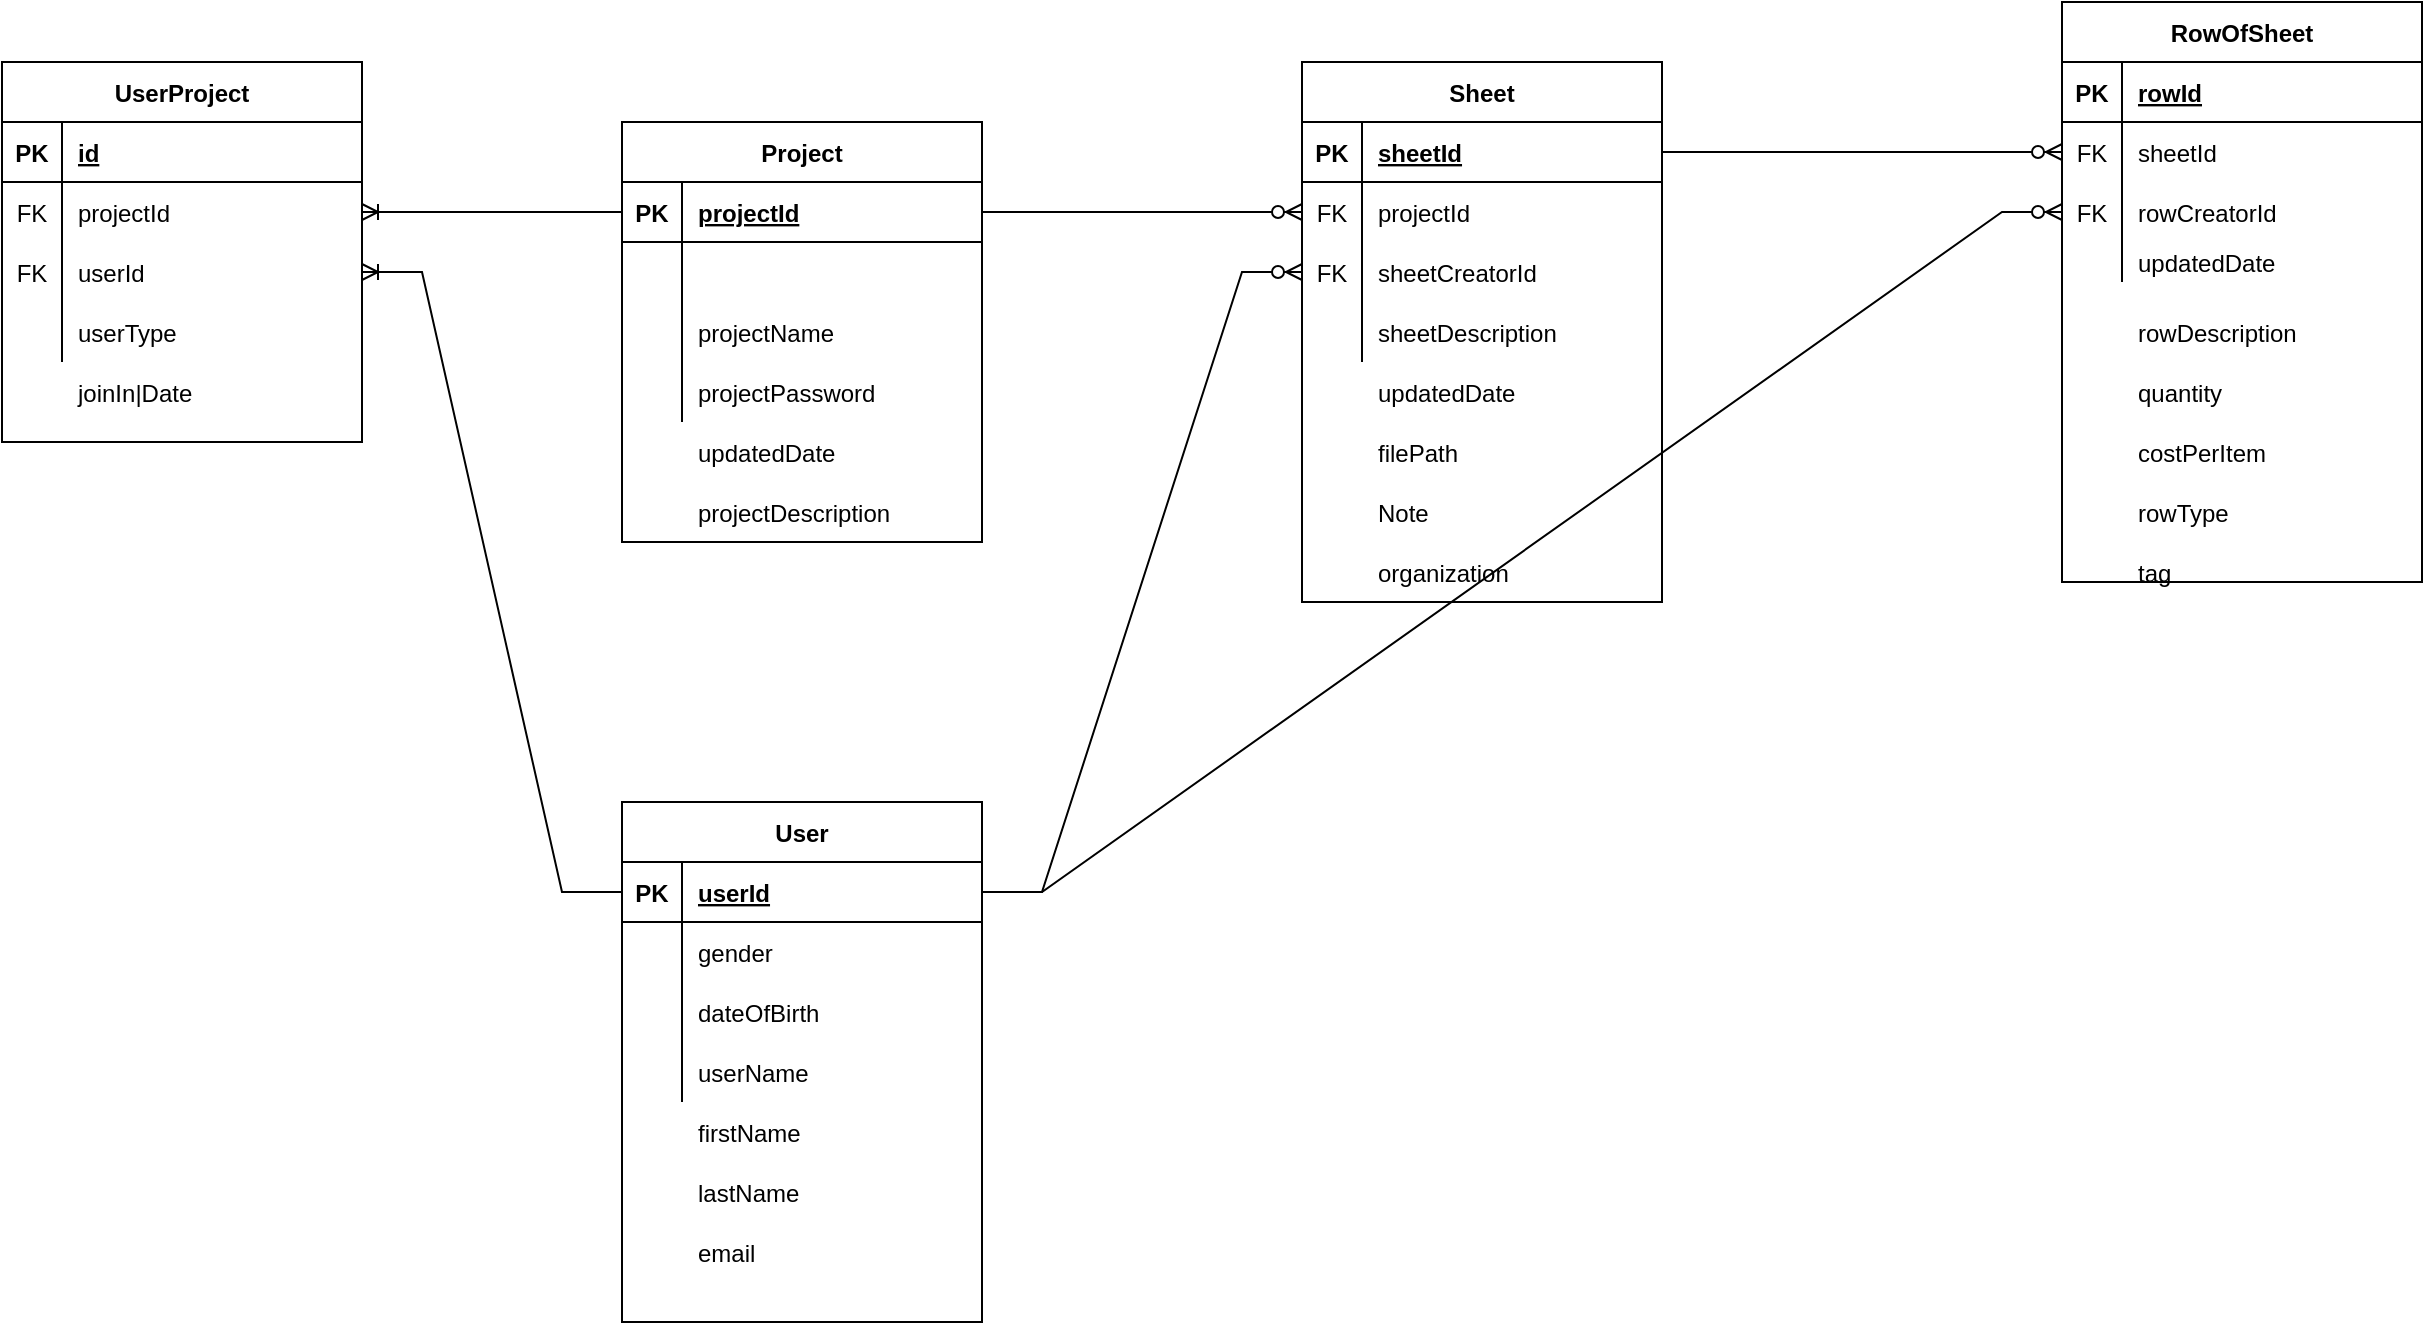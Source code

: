 <mxfile version="20.8.16" type="device"><diagram name="Page-1" id="GtS-BWvYR2KSkRvrfYnb"><mxGraphModel dx="239" dy="1596" grid="1" gridSize="10" guides="1" tooltips="1" connect="1" arrows="1" fold="1" page="1" pageScale="1" pageWidth="850" pageHeight="1100" math="0" shadow="0"><root><mxCell id="0"/><mxCell id="1" parent="0"/><mxCell id="nzZ1ll-xmdAFz43O-sZL-13" value="User" style="shape=table;startSize=30;container=1;collapsible=1;childLayout=tableLayout;fixedRows=1;rowLines=0;fontStyle=1;align=center;resizeLast=1;" parent="1" vertex="1"><mxGeometry x="1200" y="-50" width="180" height="260" as="geometry"/></mxCell><mxCell id="nzZ1ll-xmdAFz43O-sZL-14" value="" style="shape=tableRow;horizontal=0;startSize=0;swimlaneHead=0;swimlaneBody=0;fillColor=none;collapsible=0;dropTarget=0;points=[[0,0.5],[1,0.5]];portConstraint=eastwest;top=0;left=0;right=0;bottom=1;" parent="nzZ1ll-xmdAFz43O-sZL-13" vertex="1"><mxGeometry y="30" width="180" height="30" as="geometry"/></mxCell><mxCell id="nzZ1ll-xmdAFz43O-sZL-15" value="PK" style="shape=partialRectangle;connectable=0;fillColor=none;top=0;left=0;bottom=0;right=0;fontStyle=1;overflow=hidden;" parent="nzZ1ll-xmdAFz43O-sZL-14" vertex="1"><mxGeometry width="30" height="30" as="geometry"><mxRectangle width="30" height="30" as="alternateBounds"/></mxGeometry></mxCell><mxCell id="nzZ1ll-xmdAFz43O-sZL-16" value="userId" style="shape=partialRectangle;connectable=0;fillColor=none;top=0;left=0;bottom=0;right=0;align=left;spacingLeft=6;fontStyle=5;overflow=hidden;" parent="nzZ1ll-xmdAFz43O-sZL-14" vertex="1"><mxGeometry x="30" width="150" height="30" as="geometry"><mxRectangle width="150" height="30" as="alternateBounds"/></mxGeometry></mxCell><mxCell id="nzZ1ll-xmdAFz43O-sZL-17" value="" style="shape=tableRow;horizontal=0;startSize=0;swimlaneHead=0;swimlaneBody=0;fillColor=none;collapsible=0;dropTarget=0;points=[[0,0.5],[1,0.5]];portConstraint=eastwest;top=0;left=0;right=0;bottom=0;" parent="nzZ1ll-xmdAFz43O-sZL-13" vertex="1"><mxGeometry y="60" width="180" height="30" as="geometry"/></mxCell><mxCell id="nzZ1ll-xmdAFz43O-sZL-18" value="" style="shape=partialRectangle;connectable=0;fillColor=none;top=0;left=0;bottom=0;right=0;editable=1;overflow=hidden;" parent="nzZ1ll-xmdAFz43O-sZL-17" vertex="1"><mxGeometry width="30" height="30" as="geometry"><mxRectangle width="30" height="30" as="alternateBounds"/></mxGeometry></mxCell><mxCell id="nzZ1ll-xmdAFz43O-sZL-19" value="gender" style="shape=partialRectangle;connectable=0;fillColor=none;top=0;left=0;bottom=0;right=0;align=left;spacingLeft=6;overflow=hidden;" parent="nzZ1ll-xmdAFz43O-sZL-17" vertex="1"><mxGeometry x="30" width="150" height="30" as="geometry"><mxRectangle width="150" height="30" as="alternateBounds"/></mxGeometry></mxCell><mxCell id="nzZ1ll-xmdAFz43O-sZL-20" value="" style="shape=tableRow;horizontal=0;startSize=0;swimlaneHead=0;swimlaneBody=0;fillColor=none;collapsible=0;dropTarget=0;points=[[0,0.5],[1,0.5]];portConstraint=eastwest;top=0;left=0;right=0;bottom=0;" parent="nzZ1ll-xmdAFz43O-sZL-13" vertex="1"><mxGeometry y="90" width="180" height="30" as="geometry"/></mxCell><mxCell id="nzZ1ll-xmdAFz43O-sZL-21" value="" style="shape=partialRectangle;connectable=0;fillColor=none;top=0;left=0;bottom=0;right=0;editable=1;overflow=hidden;" parent="nzZ1ll-xmdAFz43O-sZL-20" vertex="1"><mxGeometry width="30" height="30" as="geometry"><mxRectangle width="30" height="30" as="alternateBounds"/></mxGeometry></mxCell><mxCell id="nzZ1ll-xmdAFz43O-sZL-22" value="dateOfBirth" style="shape=partialRectangle;connectable=0;fillColor=none;top=0;left=0;bottom=0;right=0;align=left;spacingLeft=6;overflow=hidden;" parent="nzZ1ll-xmdAFz43O-sZL-20" vertex="1"><mxGeometry x="30" width="150" height="30" as="geometry"><mxRectangle width="150" height="30" as="alternateBounds"/></mxGeometry></mxCell><mxCell id="nzZ1ll-xmdAFz43O-sZL-23" value="" style="shape=tableRow;horizontal=0;startSize=0;swimlaneHead=0;swimlaneBody=0;fillColor=none;collapsible=0;dropTarget=0;points=[[0,0.5],[1,0.5]];portConstraint=eastwest;top=0;left=0;right=0;bottom=0;" parent="nzZ1ll-xmdAFz43O-sZL-13" vertex="1"><mxGeometry y="120" width="180" height="30" as="geometry"/></mxCell><mxCell id="nzZ1ll-xmdAFz43O-sZL-24" value="" style="shape=partialRectangle;connectable=0;fillColor=none;top=0;left=0;bottom=0;right=0;editable=1;overflow=hidden;" parent="nzZ1ll-xmdAFz43O-sZL-23" vertex="1"><mxGeometry width="30" height="30" as="geometry"><mxRectangle width="30" height="30" as="alternateBounds"/></mxGeometry></mxCell><mxCell id="nzZ1ll-xmdAFz43O-sZL-25" value="userName" style="shape=partialRectangle;connectable=0;fillColor=none;top=0;left=0;bottom=0;right=0;align=left;spacingLeft=6;overflow=hidden;" parent="nzZ1ll-xmdAFz43O-sZL-23" vertex="1"><mxGeometry x="30" width="150" height="30" as="geometry"><mxRectangle width="150" height="30" as="alternateBounds"/></mxGeometry></mxCell><mxCell id="nzZ1ll-xmdAFz43O-sZL-26" value="Project" style="shape=table;startSize=30;container=1;collapsible=1;childLayout=tableLayout;fixedRows=1;rowLines=0;fontStyle=1;align=center;resizeLast=1;" parent="1" vertex="1"><mxGeometry x="1200" y="-390" width="180" height="210" as="geometry"/></mxCell><mxCell id="nzZ1ll-xmdAFz43O-sZL-27" value="" style="shape=tableRow;horizontal=0;startSize=0;swimlaneHead=0;swimlaneBody=0;fillColor=none;collapsible=0;dropTarget=0;points=[[0,0.5],[1,0.5]];portConstraint=eastwest;top=0;left=0;right=0;bottom=1;" parent="nzZ1ll-xmdAFz43O-sZL-26" vertex="1"><mxGeometry y="30" width="180" height="30" as="geometry"/></mxCell><mxCell id="nzZ1ll-xmdAFz43O-sZL-28" value="PK" style="shape=partialRectangle;connectable=0;fillColor=none;top=0;left=0;bottom=0;right=0;fontStyle=1;overflow=hidden;" parent="nzZ1ll-xmdAFz43O-sZL-27" vertex="1"><mxGeometry width="30" height="30" as="geometry"><mxRectangle width="30" height="30" as="alternateBounds"/></mxGeometry></mxCell><mxCell id="nzZ1ll-xmdAFz43O-sZL-29" value="projectId" style="shape=partialRectangle;connectable=0;fillColor=none;top=0;left=0;bottom=0;right=0;align=left;spacingLeft=6;fontStyle=5;overflow=hidden;" parent="nzZ1ll-xmdAFz43O-sZL-27" vertex="1"><mxGeometry x="30" width="150" height="30" as="geometry"><mxRectangle width="150" height="30" as="alternateBounds"/></mxGeometry></mxCell><mxCell id="nzZ1ll-xmdAFz43O-sZL-30" value="" style="shape=tableRow;horizontal=0;startSize=0;swimlaneHead=0;swimlaneBody=0;fillColor=none;collapsible=0;dropTarget=0;points=[[0,0.5],[1,0.5]];portConstraint=eastwest;top=0;left=0;right=0;bottom=0;" parent="nzZ1ll-xmdAFz43O-sZL-26" vertex="1"><mxGeometry y="60" width="180" height="30" as="geometry"/></mxCell><mxCell id="nzZ1ll-xmdAFz43O-sZL-31" value="" style="shape=partialRectangle;connectable=0;fillColor=none;top=0;left=0;bottom=0;right=0;editable=1;overflow=hidden;" parent="nzZ1ll-xmdAFz43O-sZL-30" vertex="1"><mxGeometry width="30" height="30" as="geometry"><mxRectangle width="30" height="30" as="alternateBounds"/></mxGeometry></mxCell><mxCell id="nzZ1ll-xmdAFz43O-sZL-32" value="" style="shape=partialRectangle;connectable=0;fillColor=none;top=0;left=0;bottom=0;right=0;align=left;spacingLeft=6;overflow=hidden;" parent="nzZ1ll-xmdAFz43O-sZL-30" vertex="1"><mxGeometry x="30" width="150" height="30" as="geometry"><mxRectangle width="150" height="30" as="alternateBounds"/></mxGeometry></mxCell><mxCell id="nzZ1ll-xmdAFz43O-sZL-33" value="" style="shape=tableRow;horizontal=0;startSize=0;swimlaneHead=0;swimlaneBody=0;fillColor=none;collapsible=0;dropTarget=0;points=[[0,0.5],[1,0.5]];portConstraint=eastwest;top=0;left=0;right=0;bottom=0;" parent="nzZ1ll-xmdAFz43O-sZL-26" vertex="1"><mxGeometry y="90" width="180" height="30" as="geometry"/></mxCell><mxCell id="nzZ1ll-xmdAFz43O-sZL-34" value="" style="shape=partialRectangle;connectable=0;fillColor=none;top=0;left=0;bottom=0;right=0;editable=1;overflow=hidden;" parent="nzZ1ll-xmdAFz43O-sZL-33" vertex="1"><mxGeometry width="30" height="30" as="geometry"><mxRectangle width="30" height="30" as="alternateBounds"/></mxGeometry></mxCell><mxCell id="nzZ1ll-xmdAFz43O-sZL-35" value="projectName" style="shape=partialRectangle;connectable=0;fillColor=none;top=0;left=0;bottom=0;right=0;align=left;spacingLeft=6;overflow=hidden;" parent="nzZ1ll-xmdAFz43O-sZL-33" vertex="1"><mxGeometry x="30" width="150" height="30" as="geometry"><mxRectangle width="150" height="30" as="alternateBounds"/></mxGeometry></mxCell><mxCell id="nzZ1ll-xmdAFz43O-sZL-36" value="" style="shape=tableRow;horizontal=0;startSize=0;swimlaneHead=0;swimlaneBody=0;fillColor=none;collapsible=0;dropTarget=0;points=[[0,0.5],[1,0.5]];portConstraint=eastwest;top=0;left=0;right=0;bottom=0;" parent="nzZ1ll-xmdAFz43O-sZL-26" vertex="1"><mxGeometry y="120" width="180" height="30" as="geometry"/></mxCell><mxCell id="nzZ1ll-xmdAFz43O-sZL-37" value="" style="shape=partialRectangle;connectable=0;fillColor=none;top=0;left=0;bottom=0;right=0;editable=1;overflow=hidden;" parent="nzZ1ll-xmdAFz43O-sZL-36" vertex="1"><mxGeometry width="30" height="30" as="geometry"><mxRectangle width="30" height="30" as="alternateBounds"/></mxGeometry></mxCell><mxCell id="nzZ1ll-xmdAFz43O-sZL-38" value="projectPassword" style="shape=partialRectangle;connectable=0;fillColor=none;top=0;left=0;bottom=0;right=0;align=left;spacingLeft=6;overflow=hidden;" parent="nzZ1ll-xmdAFz43O-sZL-36" vertex="1"><mxGeometry x="30" width="150" height="30" as="geometry"><mxRectangle width="150" height="30" as="alternateBounds"/></mxGeometry></mxCell><mxCell id="nzZ1ll-xmdAFz43O-sZL-40" value="projectDescription" style="shape=partialRectangle;connectable=0;fillColor=none;top=0;left=0;bottom=0;right=0;align=left;spacingLeft=6;overflow=hidden;" parent="1" vertex="1"><mxGeometry x="1230" y="-210" width="150" height="30" as="geometry"><mxRectangle width="150" height="30" as="alternateBounds"/></mxGeometry></mxCell><mxCell id="nzZ1ll-xmdAFz43O-sZL-41" value="Sheet" style="shape=table;startSize=30;container=1;collapsible=1;childLayout=tableLayout;fixedRows=1;rowLines=0;fontStyle=1;align=center;resizeLast=1;" parent="1" vertex="1"><mxGeometry x="1540" y="-420" width="180" height="270" as="geometry"/></mxCell><mxCell id="nzZ1ll-xmdAFz43O-sZL-42" value="" style="shape=tableRow;horizontal=0;startSize=0;swimlaneHead=0;swimlaneBody=0;fillColor=none;collapsible=0;dropTarget=0;points=[[0,0.5],[1,0.5]];portConstraint=eastwest;top=0;left=0;right=0;bottom=1;" parent="nzZ1ll-xmdAFz43O-sZL-41" vertex="1"><mxGeometry y="30" width="180" height="30" as="geometry"/></mxCell><mxCell id="nzZ1ll-xmdAFz43O-sZL-43" value="PK" style="shape=partialRectangle;connectable=0;fillColor=none;top=0;left=0;bottom=0;right=0;fontStyle=1;overflow=hidden;" parent="nzZ1ll-xmdAFz43O-sZL-42" vertex="1"><mxGeometry width="30" height="30" as="geometry"><mxRectangle width="30" height="30" as="alternateBounds"/></mxGeometry></mxCell><mxCell id="nzZ1ll-xmdAFz43O-sZL-44" value="sheetId" style="shape=partialRectangle;connectable=0;fillColor=none;top=0;left=0;bottom=0;right=0;align=left;spacingLeft=6;fontStyle=5;overflow=hidden;" parent="nzZ1ll-xmdAFz43O-sZL-42" vertex="1"><mxGeometry x="30" width="150" height="30" as="geometry"><mxRectangle width="150" height="30" as="alternateBounds"/></mxGeometry></mxCell><mxCell id="nzZ1ll-xmdAFz43O-sZL-48" value="" style="shape=tableRow;horizontal=0;startSize=0;swimlaneHead=0;swimlaneBody=0;fillColor=none;collapsible=0;dropTarget=0;points=[[0,0.5],[1,0.5]];portConstraint=eastwest;top=0;left=0;right=0;bottom=0;" parent="nzZ1ll-xmdAFz43O-sZL-41" vertex="1"><mxGeometry y="60" width="180" height="30" as="geometry"/></mxCell><mxCell id="nzZ1ll-xmdAFz43O-sZL-49" value="FK" style="shape=partialRectangle;connectable=0;fillColor=none;top=0;left=0;bottom=0;right=0;editable=1;overflow=hidden;" parent="nzZ1ll-xmdAFz43O-sZL-48" vertex="1"><mxGeometry width="30" height="30" as="geometry"><mxRectangle width="30" height="30" as="alternateBounds"/></mxGeometry></mxCell><mxCell id="nzZ1ll-xmdAFz43O-sZL-50" value="projectId" style="shape=partialRectangle;connectable=0;fillColor=none;top=0;left=0;bottom=0;right=0;align=left;spacingLeft=6;overflow=hidden;" parent="nzZ1ll-xmdAFz43O-sZL-48" vertex="1"><mxGeometry x="30" width="150" height="30" as="geometry"><mxRectangle width="150" height="30" as="alternateBounds"/></mxGeometry></mxCell><mxCell id="nzZ1ll-xmdAFz43O-sZL-45" value="" style="shape=tableRow;horizontal=0;startSize=0;swimlaneHead=0;swimlaneBody=0;fillColor=none;collapsible=0;dropTarget=0;points=[[0,0.5],[1,0.5]];portConstraint=eastwest;top=0;left=0;right=0;bottom=0;" parent="nzZ1ll-xmdAFz43O-sZL-41" vertex="1"><mxGeometry y="90" width="180" height="30" as="geometry"/></mxCell><mxCell id="nzZ1ll-xmdAFz43O-sZL-46" value="FK" style="shape=partialRectangle;connectable=0;fillColor=none;top=0;left=0;bottom=0;right=0;editable=1;overflow=hidden;" parent="nzZ1ll-xmdAFz43O-sZL-45" vertex="1"><mxGeometry width="30" height="30" as="geometry"><mxRectangle width="30" height="30" as="alternateBounds"/></mxGeometry></mxCell><mxCell id="nzZ1ll-xmdAFz43O-sZL-47" value="sheetCreatorId" style="shape=partialRectangle;connectable=0;fillColor=none;top=0;left=0;bottom=0;right=0;align=left;spacingLeft=6;overflow=hidden;" parent="nzZ1ll-xmdAFz43O-sZL-45" vertex="1"><mxGeometry x="30" width="150" height="30" as="geometry"><mxRectangle width="150" height="30" as="alternateBounds"/></mxGeometry></mxCell><mxCell id="nzZ1ll-xmdAFz43O-sZL-51" value="" style="shape=tableRow;horizontal=0;startSize=0;swimlaneHead=0;swimlaneBody=0;fillColor=none;collapsible=0;dropTarget=0;points=[[0,0.5],[1,0.5]];portConstraint=eastwest;top=0;left=0;right=0;bottom=0;" parent="nzZ1ll-xmdAFz43O-sZL-41" vertex="1"><mxGeometry y="120" width="180" height="30" as="geometry"/></mxCell><mxCell id="nzZ1ll-xmdAFz43O-sZL-52" value="" style="shape=partialRectangle;connectable=0;fillColor=none;top=0;left=0;bottom=0;right=0;editable=1;overflow=hidden;" parent="nzZ1ll-xmdAFz43O-sZL-51" vertex="1"><mxGeometry width="30" height="30" as="geometry"><mxRectangle width="30" height="30" as="alternateBounds"/></mxGeometry></mxCell><mxCell id="nzZ1ll-xmdAFz43O-sZL-53" value="sheetDescription" style="shape=partialRectangle;connectable=0;fillColor=none;top=0;left=0;bottom=0;right=0;align=left;spacingLeft=6;overflow=hidden;" parent="nzZ1ll-xmdAFz43O-sZL-51" vertex="1"><mxGeometry x="30" width="150" height="30" as="geometry"><mxRectangle width="150" height="30" as="alternateBounds"/></mxGeometry></mxCell><mxCell id="nzZ1ll-xmdAFz43O-sZL-55" value="Note" style="shape=partialRectangle;connectable=0;fillColor=none;top=0;left=0;bottom=0;right=0;align=left;spacingLeft=6;overflow=hidden;" parent="1" vertex="1"><mxGeometry x="1570" y="-210" width="150" height="30" as="geometry"><mxRectangle width="150" height="30" as="alternateBounds"/></mxGeometry></mxCell><mxCell id="nzZ1ll-xmdAFz43O-sZL-56" value="filePath" style="shape=partialRectangle;connectable=0;fillColor=none;top=0;left=0;bottom=0;right=0;align=left;spacingLeft=6;overflow=hidden;" parent="1" vertex="1"><mxGeometry x="1570" y="-240" width="150" height="30" as="geometry"><mxRectangle width="150" height="30" as="alternateBounds"/></mxGeometry></mxCell><mxCell id="nzZ1ll-xmdAFz43O-sZL-73" value="updatedDate" style="shape=partialRectangle;connectable=0;fillColor=none;top=0;left=0;bottom=0;right=0;align=left;spacingLeft=6;overflow=hidden;" parent="1" vertex="1"><mxGeometry x="1230" y="-240" width="150" height="30" as="geometry"><mxRectangle width="150" height="30" as="alternateBounds"/></mxGeometry></mxCell><mxCell id="nzZ1ll-xmdAFz43O-sZL-90" value="updatedDate" style="shape=partialRectangle;connectable=0;fillColor=none;top=0;left=0;bottom=0;right=0;align=left;spacingLeft=6;overflow=hidden;" parent="1" vertex="1"><mxGeometry x="1570" y="-270" width="150" height="30" as="geometry"><mxRectangle width="150" height="30" as="alternateBounds"/></mxGeometry></mxCell><mxCell id="nzZ1ll-xmdAFz43O-sZL-93" value="RowOfSheet" style="shape=table;startSize=30;container=1;collapsible=1;childLayout=tableLayout;fixedRows=1;rowLines=0;fontStyle=1;align=center;resizeLast=1;" parent="1" vertex="1"><mxGeometry x="1920" y="-450" width="180" height="290" as="geometry"/></mxCell><mxCell id="nzZ1ll-xmdAFz43O-sZL-94" value="" style="shape=tableRow;horizontal=0;startSize=0;swimlaneHead=0;swimlaneBody=0;fillColor=none;collapsible=0;dropTarget=0;points=[[0,0.5],[1,0.5]];portConstraint=eastwest;top=0;left=0;right=0;bottom=1;" parent="nzZ1ll-xmdAFz43O-sZL-93" vertex="1"><mxGeometry y="30" width="180" height="30" as="geometry"/></mxCell><mxCell id="nzZ1ll-xmdAFz43O-sZL-95" value="PK" style="shape=partialRectangle;connectable=0;fillColor=none;top=0;left=0;bottom=0;right=0;fontStyle=1;overflow=hidden;" parent="nzZ1ll-xmdAFz43O-sZL-94" vertex="1"><mxGeometry width="30" height="30" as="geometry"><mxRectangle width="30" height="30" as="alternateBounds"/></mxGeometry></mxCell><mxCell id="nzZ1ll-xmdAFz43O-sZL-96" value="rowId" style="shape=partialRectangle;connectable=0;fillColor=none;top=0;left=0;bottom=0;right=0;align=left;spacingLeft=6;fontStyle=5;overflow=hidden;" parent="nzZ1ll-xmdAFz43O-sZL-94" vertex="1"><mxGeometry x="30" width="150" height="30" as="geometry"><mxRectangle width="150" height="30" as="alternateBounds"/></mxGeometry></mxCell><mxCell id="nzZ1ll-xmdAFz43O-sZL-97" value="" style="shape=tableRow;horizontal=0;startSize=0;swimlaneHead=0;swimlaneBody=0;fillColor=none;collapsible=0;dropTarget=0;points=[[0,0.5],[1,0.5]];portConstraint=eastwest;top=0;left=0;right=0;bottom=0;" parent="nzZ1ll-xmdAFz43O-sZL-93" vertex="1"><mxGeometry y="60" width="180" height="30" as="geometry"/></mxCell><mxCell id="nzZ1ll-xmdAFz43O-sZL-98" value="FK" style="shape=partialRectangle;connectable=0;fillColor=none;top=0;left=0;bottom=0;right=0;editable=1;overflow=hidden;" parent="nzZ1ll-xmdAFz43O-sZL-97" vertex="1"><mxGeometry width="30" height="30" as="geometry"><mxRectangle width="30" height="30" as="alternateBounds"/></mxGeometry></mxCell><mxCell id="nzZ1ll-xmdAFz43O-sZL-99" value="sheetId" style="shape=partialRectangle;connectable=0;fillColor=none;top=0;left=0;bottom=0;right=0;align=left;spacingLeft=6;overflow=hidden;" parent="nzZ1ll-xmdAFz43O-sZL-97" vertex="1"><mxGeometry x="30" width="150" height="30" as="geometry"><mxRectangle width="150" height="30" as="alternateBounds"/></mxGeometry></mxCell><mxCell id="nzZ1ll-xmdAFz43O-sZL-100" value="" style="shape=tableRow;horizontal=0;startSize=0;swimlaneHead=0;swimlaneBody=0;fillColor=none;collapsible=0;dropTarget=0;points=[[0,0.5],[1,0.5]];portConstraint=eastwest;top=0;left=0;right=0;bottom=0;" parent="nzZ1ll-xmdAFz43O-sZL-93" vertex="1"><mxGeometry y="90" width="180" height="30" as="geometry"/></mxCell><mxCell id="nzZ1ll-xmdAFz43O-sZL-101" value="FK" style="shape=partialRectangle;connectable=0;fillColor=none;top=0;left=0;bottom=0;right=0;editable=1;overflow=hidden;" parent="nzZ1ll-xmdAFz43O-sZL-100" vertex="1"><mxGeometry width="30" height="30" as="geometry"><mxRectangle width="30" height="30" as="alternateBounds"/></mxGeometry></mxCell><mxCell id="nzZ1ll-xmdAFz43O-sZL-102" value="rowCreatorId" style="shape=partialRectangle;connectable=0;fillColor=none;top=0;left=0;bottom=0;right=0;align=left;spacingLeft=6;overflow=hidden;" parent="nzZ1ll-xmdAFz43O-sZL-100" vertex="1"><mxGeometry x="30" width="150" height="30" as="geometry"><mxRectangle width="150" height="30" as="alternateBounds"/></mxGeometry></mxCell><mxCell id="nzZ1ll-xmdAFz43O-sZL-103" value="" style="shape=tableRow;horizontal=0;startSize=0;swimlaneHead=0;swimlaneBody=0;fillColor=none;collapsible=0;dropTarget=0;points=[[0,0.5],[1,0.5]];portConstraint=eastwest;top=0;left=0;right=0;bottom=0;" parent="nzZ1ll-xmdAFz43O-sZL-93" vertex="1"><mxGeometry y="120" width="180" height="20" as="geometry"/></mxCell><mxCell id="nzZ1ll-xmdAFz43O-sZL-104" value="" style="shape=partialRectangle;connectable=0;fillColor=none;top=0;left=0;bottom=0;right=0;editable=1;overflow=hidden;" parent="nzZ1ll-xmdAFz43O-sZL-103" vertex="1"><mxGeometry width="30" height="20" as="geometry"><mxRectangle width="30" height="20" as="alternateBounds"/></mxGeometry></mxCell><mxCell id="nzZ1ll-xmdAFz43O-sZL-105" value="updatedDate" style="shape=partialRectangle;connectable=0;fillColor=none;top=0;left=0;bottom=0;right=0;align=left;spacingLeft=6;overflow=hidden;" parent="nzZ1ll-xmdAFz43O-sZL-103" vertex="1"><mxGeometry x="30" width="150" height="20" as="geometry"><mxRectangle width="150" height="20" as="alternateBounds"/></mxGeometry></mxCell><mxCell id="nzZ1ll-xmdAFz43O-sZL-106" value="rowDescription" style="shape=partialRectangle;connectable=0;fillColor=none;top=0;left=0;bottom=0;right=0;align=left;spacingLeft=6;overflow=hidden;" parent="1" vertex="1"><mxGeometry x="1950" y="-300" width="150" height="30" as="geometry"><mxRectangle width="150" height="30" as="alternateBounds"/></mxGeometry></mxCell><mxCell id="nzZ1ll-xmdAFz43O-sZL-107" value="quantity" style="shape=partialRectangle;connectable=0;fillColor=none;top=0;left=0;bottom=0;right=0;align=left;spacingLeft=6;overflow=hidden;" parent="1" vertex="1"><mxGeometry x="1950" y="-270" width="150" height="30" as="geometry"><mxRectangle width="150" height="30" as="alternateBounds"/></mxGeometry></mxCell><mxCell id="nzZ1ll-xmdAFz43O-sZL-108" value="costPerItem" style="shape=partialRectangle;connectable=0;fillColor=none;top=0;left=0;bottom=0;right=0;align=left;spacingLeft=6;overflow=hidden;" parent="1" vertex="1"><mxGeometry x="1950" y="-240" width="150" height="30" as="geometry"><mxRectangle width="150" height="30" as="alternateBounds"/></mxGeometry></mxCell><mxCell id="nzZ1ll-xmdAFz43O-sZL-109" value="rowType" style="shape=partialRectangle;connectable=0;fillColor=none;top=0;left=0;bottom=0;right=0;align=left;spacingLeft=6;overflow=hidden;" parent="1" vertex="1"><mxGeometry x="1950" y="-210" width="150" height="30" as="geometry"><mxRectangle width="150" height="30" as="alternateBounds"/></mxGeometry></mxCell><mxCell id="nzZ1ll-xmdAFz43O-sZL-110" value="tag" style="shape=partialRectangle;connectable=0;fillColor=none;top=0;left=0;bottom=0;right=0;align=left;spacingLeft=6;overflow=hidden;" parent="1" vertex="1"><mxGeometry x="1950" y="-180" width="150" height="30" as="geometry"><mxRectangle width="150" height="30" as="alternateBounds"/></mxGeometry></mxCell><mxCell id="nzZ1ll-xmdAFz43O-sZL-124" value="" style="edgeStyle=entityRelationEdgeStyle;fontSize=12;html=1;endArrow=ERoneToMany;rounded=0;exitX=0;exitY=0.5;exitDx=0;exitDy=0;entryX=1;entryY=0.5;entryDx=0;entryDy=0;" parent="1" source="nzZ1ll-xmdAFz43O-sZL-27" target="Qz13F3DJtbg7KBkVjX4U-7" edge="1"><mxGeometry width="100" height="100" relative="1" as="geometry"><mxPoint x="630" y="190" as="sourcePoint"/><mxPoint x="1050.0" y="-105" as="targetPoint"/></mxGeometry></mxCell><mxCell id="nzZ1ll-xmdAFz43O-sZL-125" value="" style="edgeStyle=entityRelationEdgeStyle;fontSize=12;html=1;endArrow=ERoneToMany;rounded=0;entryX=1;entryY=0.5;entryDx=0;entryDy=0;" parent="1" source="nzZ1ll-xmdAFz43O-sZL-14" target="Qz13F3DJtbg7KBkVjX4U-10" edge="1"><mxGeometry width="100" height="100" relative="1" as="geometry"><mxPoint x="780" y="235" as="sourcePoint"/><mxPoint x="850" y="-100" as="targetPoint"/></mxGeometry></mxCell><mxCell id="Q7QI9_KiEttOx_xvP_en-17" value="organization" style="shape=partialRectangle;connectable=0;fillColor=none;top=0;left=0;bottom=0;right=0;align=left;spacingLeft=6;overflow=hidden;" parent="1" vertex="1"><mxGeometry x="1570" y="-180" width="150" height="30" as="geometry"><mxRectangle width="150" height="30" as="alternateBounds"/></mxGeometry></mxCell><mxCell id="Q7QI9_KiEttOx_xvP_en-19" value="" style="edgeStyle=entityRelationEdgeStyle;fontSize=12;html=1;endArrow=ERzeroToMany;endFill=1;rounded=0;exitX=1;exitY=0.5;exitDx=0;exitDy=0;entryX=0;entryY=0.5;entryDx=0;entryDy=0;" parent="1" source="nzZ1ll-xmdAFz43O-sZL-14" target="nzZ1ll-xmdAFz43O-sZL-45" edge="1"><mxGeometry width="100" height="100" relative="1" as="geometry"><mxPoint x="770" y="115" as="sourcePoint"/><mxPoint x="1210" y="115" as="targetPoint"/></mxGeometry></mxCell><mxCell id="Qz13F3DJtbg7KBkVjX4U-1" value="" style="edgeStyle=entityRelationEdgeStyle;fontSize=12;html=1;endArrow=ERzeroToMany;endFill=1;rounded=0;exitX=1;exitY=0.5;exitDx=0;exitDy=0;entryX=0;entryY=0.5;entryDx=0;entryDy=0;" parent="1" source="nzZ1ll-xmdAFz43O-sZL-27" target="nzZ1ll-xmdAFz43O-sZL-48" edge="1"><mxGeometry width="100" height="100" relative="1" as="geometry"><mxPoint x="1390" y="5.0" as="sourcePoint"/><mxPoint x="1550" y="-305.0" as="targetPoint"/></mxGeometry></mxCell><mxCell id="Qz13F3DJtbg7KBkVjX4U-2" value="" style="edgeStyle=entityRelationEdgeStyle;fontSize=12;html=1;endArrow=ERzeroToMany;endFill=1;rounded=0;exitX=1;exitY=0.5;exitDx=0;exitDy=0;entryX=0;entryY=0.5;entryDx=0;entryDy=0;" parent="1" source="nzZ1ll-xmdAFz43O-sZL-42" target="nzZ1ll-xmdAFz43O-sZL-97" edge="1"><mxGeometry width="100" height="100" relative="1" as="geometry"><mxPoint x="1390" y="-365.0" as="sourcePoint"/><mxPoint x="1550" y="-335.0" as="targetPoint"/></mxGeometry></mxCell><mxCell id="Qz13F3DJtbg7KBkVjX4U-3" value="UserProject" style="shape=table;startSize=30;container=1;collapsible=1;childLayout=tableLayout;fixedRows=1;rowLines=0;fontStyle=1;align=center;resizeLast=1;" parent="1" vertex="1"><mxGeometry x="890" y="-420" width="180" height="190" as="geometry"/></mxCell><mxCell id="Qz13F3DJtbg7KBkVjX4U-4" value="" style="shape=tableRow;horizontal=0;startSize=0;swimlaneHead=0;swimlaneBody=0;fillColor=none;collapsible=0;dropTarget=0;points=[[0,0.5],[1,0.5]];portConstraint=eastwest;top=0;left=0;right=0;bottom=1;" parent="Qz13F3DJtbg7KBkVjX4U-3" vertex="1"><mxGeometry y="30" width="180" height="30" as="geometry"/></mxCell><mxCell id="Qz13F3DJtbg7KBkVjX4U-5" value="PK" style="shape=partialRectangle;connectable=0;fillColor=none;top=0;left=0;bottom=0;right=0;fontStyle=1;overflow=hidden;" parent="Qz13F3DJtbg7KBkVjX4U-4" vertex="1"><mxGeometry width="30" height="30" as="geometry"><mxRectangle width="30" height="30" as="alternateBounds"/></mxGeometry></mxCell><mxCell id="Qz13F3DJtbg7KBkVjX4U-6" value="id" style="shape=partialRectangle;connectable=0;fillColor=none;top=0;left=0;bottom=0;right=0;align=left;spacingLeft=6;fontStyle=5;overflow=hidden;" parent="Qz13F3DJtbg7KBkVjX4U-4" vertex="1"><mxGeometry x="30" width="150" height="30" as="geometry"><mxRectangle width="150" height="30" as="alternateBounds"/></mxGeometry></mxCell><mxCell id="Qz13F3DJtbg7KBkVjX4U-7" value="" style="shape=tableRow;horizontal=0;startSize=0;swimlaneHead=0;swimlaneBody=0;fillColor=none;collapsible=0;dropTarget=0;points=[[0,0.5],[1,0.5]];portConstraint=eastwest;top=0;left=0;right=0;bottom=0;" parent="Qz13F3DJtbg7KBkVjX4U-3" vertex="1"><mxGeometry y="60" width="180" height="30" as="geometry"/></mxCell><mxCell id="Qz13F3DJtbg7KBkVjX4U-8" value="FK" style="shape=partialRectangle;connectable=0;fillColor=none;top=0;left=0;bottom=0;right=0;editable=1;overflow=hidden;" parent="Qz13F3DJtbg7KBkVjX4U-7" vertex="1"><mxGeometry width="30" height="30" as="geometry"><mxRectangle width="30" height="30" as="alternateBounds"/></mxGeometry></mxCell><mxCell id="Qz13F3DJtbg7KBkVjX4U-9" value="projectId" style="shape=partialRectangle;connectable=0;fillColor=none;top=0;left=0;bottom=0;right=0;align=left;spacingLeft=6;overflow=hidden;" parent="Qz13F3DJtbg7KBkVjX4U-7" vertex="1"><mxGeometry x="30" width="150" height="30" as="geometry"><mxRectangle width="150" height="30" as="alternateBounds"/></mxGeometry></mxCell><mxCell id="Qz13F3DJtbg7KBkVjX4U-10" value="" style="shape=tableRow;horizontal=0;startSize=0;swimlaneHead=0;swimlaneBody=0;fillColor=none;collapsible=0;dropTarget=0;points=[[0,0.5],[1,0.5]];portConstraint=eastwest;top=0;left=0;right=0;bottom=0;" parent="Qz13F3DJtbg7KBkVjX4U-3" vertex="1"><mxGeometry y="90" width="180" height="30" as="geometry"/></mxCell><mxCell id="Qz13F3DJtbg7KBkVjX4U-11" value="FK" style="shape=partialRectangle;connectable=0;fillColor=none;top=0;left=0;bottom=0;right=0;editable=1;overflow=hidden;" parent="Qz13F3DJtbg7KBkVjX4U-10" vertex="1"><mxGeometry width="30" height="30" as="geometry"><mxRectangle width="30" height="30" as="alternateBounds"/></mxGeometry></mxCell><mxCell id="Qz13F3DJtbg7KBkVjX4U-12" value="userId" style="shape=partialRectangle;connectable=0;fillColor=none;top=0;left=0;bottom=0;right=0;align=left;spacingLeft=6;overflow=hidden;" parent="Qz13F3DJtbg7KBkVjX4U-10" vertex="1"><mxGeometry x="30" width="150" height="30" as="geometry"><mxRectangle width="150" height="30" as="alternateBounds"/></mxGeometry></mxCell><mxCell id="Qz13F3DJtbg7KBkVjX4U-13" value="" style="shape=tableRow;horizontal=0;startSize=0;swimlaneHead=0;swimlaneBody=0;fillColor=none;collapsible=0;dropTarget=0;points=[[0,0.5],[1,0.5]];portConstraint=eastwest;top=0;left=0;right=0;bottom=0;" parent="Qz13F3DJtbg7KBkVjX4U-3" vertex="1"><mxGeometry y="120" width="180" height="30" as="geometry"/></mxCell><mxCell id="Qz13F3DJtbg7KBkVjX4U-14" value="" style="shape=partialRectangle;connectable=0;fillColor=none;top=0;left=0;bottom=0;right=0;editable=1;overflow=hidden;" parent="Qz13F3DJtbg7KBkVjX4U-13" vertex="1"><mxGeometry width="30" height="30" as="geometry"><mxRectangle width="30" height="30" as="alternateBounds"/></mxGeometry></mxCell><mxCell id="Qz13F3DJtbg7KBkVjX4U-15" value="userType" style="shape=partialRectangle;connectable=0;fillColor=none;top=0;left=0;bottom=0;right=0;align=left;spacingLeft=6;overflow=hidden;" parent="Qz13F3DJtbg7KBkVjX4U-13" vertex="1"><mxGeometry x="30" width="150" height="30" as="geometry"><mxRectangle width="150" height="30" as="alternateBounds"/></mxGeometry></mxCell><mxCell id="Qz13F3DJtbg7KBkVjX4U-16" value="joinIn|Date" style="shape=partialRectangle;connectable=0;fillColor=none;top=0;left=0;bottom=0;right=0;align=left;spacingLeft=6;overflow=hidden;" parent="1" vertex="1"><mxGeometry x="920" y="-270" width="150" height="30" as="geometry"><mxRectangle width="150" height="30" as="alternateBounds"/></mxGeometry></mxCell><mxCell id="K26bjSsImvJTgjg8hvzF-2" value="firstName" style="shape=partialRectangle;connectable=0;fillColor=none;top=0;left=0;bottom=0;right=0;align=left;spacingLeft=6;overflow=hidden;" parent="1" vertex="1"><mxGeometry x="1230" y="100" width="150" height="30" as="geometry"><mxRectangle width="150" height="30" as="alternateBounds"/></mxGeometry></mxCell><mxCell id="K26bjSsImvJTgjg8hvzF-3" value="lastName" style="shape=partialRectangle;connectable=0;fillColor=none;top=0;left=0;bottom=0;right=0;align=left;spacingLeft=6;overflow=hidden;" parent="1" vertex="1"><mxGeometry x="1230" y="130" width="150" height="30" as="geometry"><mxRectangle width="150" height="30" as="alternateBounds"/></mxGeometry></mxCell><mxCell id="K26bjSsImvJTgjg8hvzF-4" value="email" style="shape=partialRectangle;connectable=0;fillColor=none;top=0;left=0;bottom=0;right=0;align=left;spacingLeft=6;overflow=hidden;" parent="1" vertex="1"><mxGeometry x="1230" y="160" width="150" height="30" as="geometry"><mxRectangle width="150" height="30" as="alternateBounds"/></mxGeometry></mxCell><mxCell id="L12z5GK7yIeVKbprpBhi-1" value="" style="edgeStyle=entityRelationEdgeStyle;fontSize=12;html=1;endArrow=ERzeroToMany;endFill=1;rounded=0;exitX=1;exitY=0.5;exitDx=0;exitDy=0;entryX=0;entryY=0.5;entryDx=0;entryDy=0;" edge="1" parent="1" source="nzZ1ll-xmdAFz43O-sZL-14" target="nzZ1ll-xmdAFz43O-sZL-100"><mxGeometry width="100" height="100" relative="1" as="geometry"><mxPoint x="1390" y="5" as="sourcePoint"/><mxPoint x="1550" y="-305" as="targetPoint"/></mxGeometry></mxCell></root></mxGraphModel></diagram></mxfile>